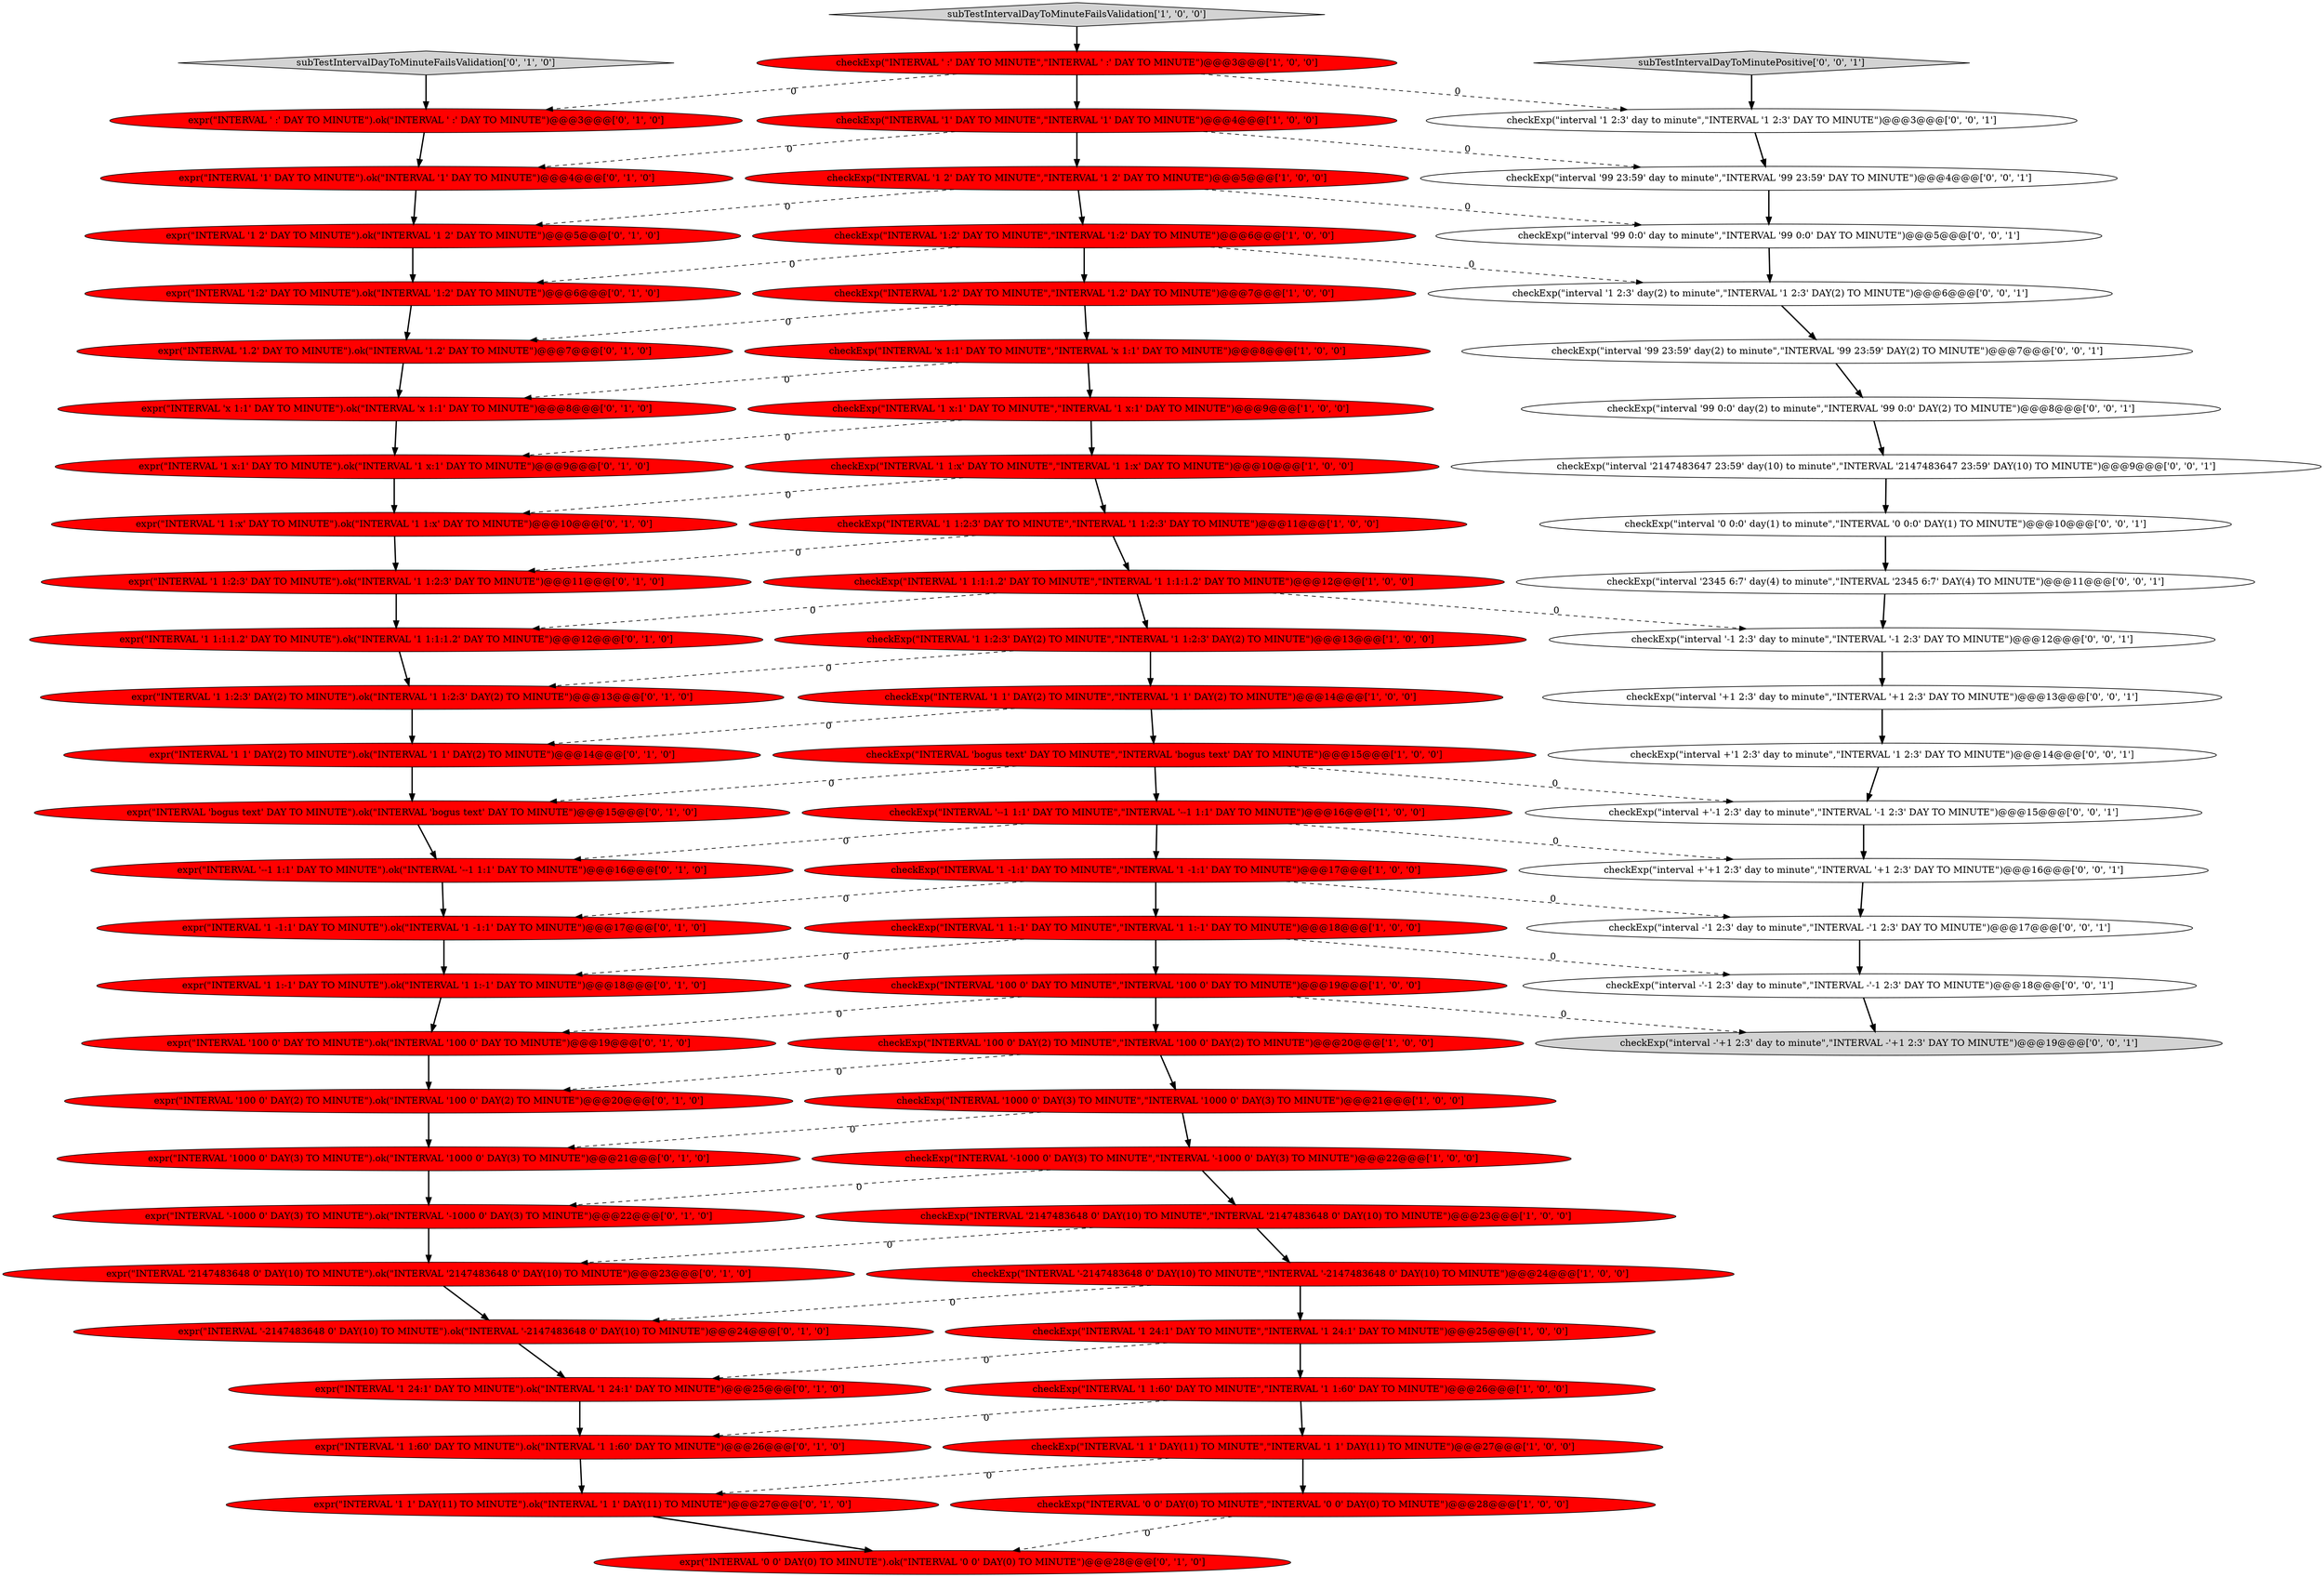 digraph {
31 [style = filled, label = "expr(\"INTERVAL '0 0' DAY(0) TO MINUTE\").ok(\"INTERVAL '0 0' DAY(0) TO MINUTE\")@@@28@@@['0', '1', '0']", fillcolor = red, shape = ellipse image = "AAA1AAABBB2BBB"];
2 [style = filled, label = "checkExp(\"INTERVAL '1 1:2:3' DAY(2) TO MINUTE\",\"INTERVAL '1 1:2:3' DAY(2) TO MINUTE\")@@@13@@@['1', '0', '0']", fillcolor = red, shape = ellipse image = "AAA1AAABBB1BBB"];
23 [style = filled, label = "checkExp(\"INTERVAL '100 0' DAY(2) TO MINUTE\",\"INTERVAL '100 0' DAY(2) TO MINUTE\")@@@20@@@['1', '0', '0']", fillcolor = red, shape = ellipse image = "AAA1AAABBB1BBB"];
8 [style = filled, label = "checkExp(\"INTERVAL '--1 1:1' DAY TO MINUTE\",\"INTERVAL '--1 1:1' DAY TO MINUTE\")@@@16@@@['1', '0', '0']", fillcolor = red, shape = ellipse image = "AAA1AAABBB1BBB"];
13 [style = filled, label = "checkExp(\"INTERVAL '1 2' DAY TO MINUTE\",\"INTERVAL '1 2' DAY TO MINUTE\")@@@5@@@['1', '0', '0']", fillcolor = red, shape = ellipse image = "AAA1AAABBB1BBB"];
24 [style = filled, label = "checkExp(\"INTERVAL '1000 0' DAY(3) TO MINUTE\",\"INTERVAL '1000 0' DAY(3) TO MINUTE\")@@@21@@@['1', '0', '0']", fillcolor = red, shape = ellipse image = "AAA1AAABBB1BBB"];
30 [style = filled, label = "expr(\"INTERVAL '1:2' DAY TO MINUTE\").ok(\"INTERVAL '1:2' DAY TO MINUTE\")@@@6@@@['0', '1', '0']", fillcolor = red, shape = ellipse image = "AAA1AAABBB2BBB"];
43 [style = filled, label = "expr(\"INTERVAL '1 1:2:3' DAY(2) TO MINUTE\").ok(\"INTERVAL '1 1:2:3' DAY(2) TO MINUTE\")@@@13@@@['0', '1', '0']", fillcolor = red, shape = ellipse image = "AAA1AAABBB2BBB"];
38 [style = filled, label = "expr(\"INTERVAL '-2147483648 0' DAY(10) TO MINUTE\").ok(\"INTERVAL '-2147483648 0' DAY(10) TO MINUTE\")@@@24@@@['0', '1', '0']", fillcolor = red, shape = ellipse image = "AAA1AAABBB2BBB"];
22 [style = filled, label = "checkExp(\"INTERVAL '1 1:60' DAY TO MINUTE\",\"INTERVAL '1 1:60' DAY TO MINUTE\")@@@26@@@['1', '0', '0']", fillcolor = red, shape = ellipse image = "AAA1AAABBB1BBB"];
18 [style = filled, label = "checkExp(\"INTERVAL '1 1:-1' DAY TO MINUTE\",\"INTERVAL '1 1:-1' DAY TO MINUTE\")@@@18@@@['1', '0', '0']", fillcolor = red, shape = ellipse image = "AAA1AAABBB1BBB"];
10 [style = filled, label = "checkExp(\"INTERVAL '1' DAY TO MINUTE\",\"INTERVAL '1' DAY TO MINUTE\")@@@4@@@['1', '0', '0']", fillcolor = red, shape = ellipse image = "AAA1AAABBB1BBB"];
1 [style = filled, label = "checkExp(\"INTERVAL 'bogus text' DAY TO MINUTE\",\"INTERVAL 'bogus text' DAY TO MINUTE\")@@@15@@@['1', '0', '0']", fillcolor = red, shape = ellipse image = "AAA1AAABBB1BBB"];
29 [style = filled, label = "expr(\"INTERVAL '1 1:2:3' DAY TO MINUTE\").ok(\"INTERVAL '1 1:2:3' DAY TO MINUTE\")@@@11@@@['0', '1', '0']", fillcolor = red, shape = ellipse image = "AAA1AAABBB2BBB"];
67 [style = filled, label = "checkExp(\"interval +'+1 2:3' day to minute\",\"INTERVAL '+1 2:3' DAY TO MINUTE\")@@@16@@@['0', '0', '1']", fillcolor = white, shape = ellipse image = "AAA0AAABBB3BBB"];
17 [style = filled, label = "checkExp(\"INTERVAL '2147483648 0' DAY(10) TO MINUTE\",\"INTERVAL '2147483648 0' DAY(10) TO MINUTE\")@@@23@@@['1', '0', '0']", fillcolor = red, shape = ellipse image = "AAA1AAABBB1BBB"];
49 [style = filled, label = "expr(\"INTERVAL '1000 0' DAY(3) TO MINUTE\").ok(\"INTERVAL '1000 0' DAY(3) TO MINUTE\")@@@21@@@['0', '1', '0']", fillcolor = red, shape = ellipse image = "AAA1AAABBB2BBB"];
16 [style = filled, label = "checkExp(\"INTERVAL '-2147483648 0' DAY(10) TO MINUTE\",\"INTERVAL '-2147483648 0' DAY(10) TO MINUTE\")@@@24@@@['1', '0', '0']", fillcolor = red, shape = ellipse image = "AAA1AAABBB1BBB"];
35 [style = filled, label = "expr(\"INTERVAL '1' DAY TO MINUTE\").ok(\"INTERVAL '1' DAY TO MINUTE\")@@@4@@@['0', '1', '0']", fillcolor = red, shape = ellipse image = "AAA1AAABBB2BBB"];
64 [style = filled, label = "checkExp(\"interval '-1 2:3' day to minute\",\"INTERVAL '-1 2:3' DAY TO MINUTE\")@@@12@@@['0', '0', '1']", fillcolor = white, shape = ellipse image = "AAA0AAABBB3BBB"];
70 [style = filled, label = "checkExp(\"interval '0 0:0' day(1) to minute\",\"INTERVAL '0 0:0' DAY(1) TO MINUTE\")@@@10@@@['0', '0', '1']", fillcolor = white, shape = ellipse image = "AAA0AAABBB3BBB"];
44 [style = filled, label = "expr(\"INTERVAL '1 1' DAY(2) TO MINUTE\").ok(\"INTERVAL '1 1' DAY(2) TO MINUTE\")@@@14@@@['0', '1', '0']", fillcolor = red, shape = ellipse image = "AAA1AAABBB2BBB"];
7 [style = filled, label = "checkExp(\"INTERVAL '1 1:2:3' DAY TO MINUTE\",\"INTERVAL '1 1:2:3' DAY TO MINUTE\")@@@11@@@['1', '0', '0']", fillcolor = red, shape = ellipse image = "AAA1AAABBB1BBB"];
51 [style = filled, label = "expr(\"INTERVAL '1 1:1:1.2' DAY TO MINUTE\").ok(\"INTERVAL '1 1:1:1.2' DAY TO MINUTE\")@@@12@@@['0', '1', '0']", fillcolor = red, shape = ellipse image = "AAA1AAABBB2BBB"];
40 [style = filled, label = "expr(\"INTERVAL '1.2' DAY TO MINUTE\").ok(\"INTERVAL '1.2' DAY TO MINUTE\")@@@7@@@['0', '1', '0']", fillcolor = red, shape = ellipse image = "AAA1AAABBB2BBB"];
56 [style = filled, label = "checkExp(\"interval -'1 2:3' day to minute\",\"INTERVAL -'1 2:3' DAY TO MINUTE\")@@@17@@@['0', '0', '1']", fillcolor = white, shape = ellipse image = "AAA0AAABBB3BBB"];
62 [style = filled, label = "checkExp(\"interval '1 2:3' day to minute\",\"INTERVAL '1 2:3' DAY TO MINUTE\")@@@3@@@['0', '0', '1']", fillcolor = white, shape = ellipse image = "AAA0AAABBB3BBB"];
39 [style = filled, label = "subTestIntervalDayToMinuteFailsValidation['0', '1', '0']", fillcolor = lightgray, shape = diamond image = "AAA0AAABBB2BBB"];
0 [style = filled, label = "checkExp(\"INTERVAL '1 x:1' DAY TO MINUTE\",\"INTERVAL '1 x:1' DAY TO MINUTE\")@@@9@@@['1', '0', '0']", fillcolor = red, shape = ellipse image = "AAA1AAABBB1BBB"];
5 [style = filled, label = "checkExp(\"INTERVAL '-1000 0' DAY(3) TO MINUTE\",\"INTERVAL '-1000 0' DAY(3) TO MINUTE\")@@@22@@@['1', '0', '0']", fillcolor = red, shape = ellipse image = "AAA1AAABBB1BBB"];
61 [style = filled, label = "checkExp(\"interval +'1 2:3' day to minute\",\"INTERVAL '1 2:3' DAY TO MINUTE\")@@@14@@@['0', '0', '1']", fillcolor = white, shape = ellipse image = "AAA0AAABBB3BBB"];
54 [style = filled, label = "checkExp(\"interval '1 2:3' day(2) to minute\",\"INTERVAL '1 2:3' DAY(2) TO MINUTE\")@@@6@@@['0', '0', '1']", fillcolor = white, shape = ellipse image = "AAA0AAABBB3BBB"];
47 [style = filled, label = "expr(\"INTERVAL '1 1:-1' DAY TO MINUTE\").ok(\"INTERVAL '1 1:-1' DAY TO MINUTE\")@@@18@@@['0', '1', '0']", fillcolor = red, shape = ellipse image = "AAA1AAABBB2BBB"];
48 [style = filled, label = "expr(\"INTERVAL ' :' DAY TO MINUTE\").ok(\"INTERVAL ' :' DAY TO MINUTE\")@@@3@@@['0', '1', '0']", fillcolor = red, shape = ellipse image = "AAA1AAABBB2BBB"];
27 [style = filled, label = "expr(\"INTERVAL '100 0' DAY TO MINUTE\").ok(\"INTERVAL '100 0' DAY TO MINUTE\")@@@19@@@['0', '1', '0']", fillcolor = red, shape = ellipse image = "AAA1AAABBB2BBB"];
65 [style = filled, label = "checkExp(\"interval '99 0:0' day to minute\",\"INTERVAL '99 0:0' DAY TO MINUTE\")@@@5@@@['0', '0', '1']", fillcolor = white, shape = ellipse image = "AAA0AAABBB3BBB"];
66 [style = filled, label = "checkExp(\"interval '99 23:59' day(2) to minute\",\"INTERVAL '99 23:59' DAY(2) TO MINUTE\")@@@7@@@['0', '0', '1']", fillcolor = white, shape = ellipse image = "AAA0AAABBB3BBB"];
6 [style = filled, label = "checkExp(\"INTERVAL '0 0' DAY(0) TO MINUTE\",\"INTERVAL '0 0' DAY(0) TO MINUTE\")@@@28@@@['1', '0', '0']", fillcolor = red, shape = ellipse image = "AAA1AAABBB1BBB"];
71 [style = filled, label = "checkExp(\"interval '+1 2:3' day to minute\",\"INTERVAL '+1 2:3' DAY TO MINUTE\")@@@13@@@['0', '0', '1']", fillcolor = white, shape = ellipse image = "AAA0AAABBB3BBB"];
42 [style = filled, label = "expr(\"INTERVAL '2147483648 0' DAY(10) TO MINUTE\").ok(\"INTERVAL '2147483648 0' DAY(10) TO MINUTE\")@@@23@@@['0', '1', '0']", fillcolor = red, shape = ellipse image = "AAA1AAABBB2BBB"];
21 [style = filled, label = "checkExp(\"INTERVAL '1 1' DAY(11) TO MINUTE\",\"INTERVAL '1 1' DAY(11) TO MINUTE\")@@@27@@@['1', '0', '0']", fillcolor = red, shape = ellipse image = "AAA1AAABBB1BBB"];
25 [style = filled, label = "subTestIntervalDayToMinuteFailsValidation['1', '0', '0']", fillcolor = lightgray, shape = diamond image = "AAA0AAABBB1BBB"];
20 [style = filled, label = "checkExp(\"INTERVAL 'x 1:1' DAY TO MINUTE\",\"INTERVAL 'x 1:1' DAY TO MINUTE\")@@@8@@@['1', '0', '0']", fillcolor = red, shape = ellipse image = "AAA1AAABBB1BBB"];
11 [style = filled, label = "checkExp(\"INTERVAL '1 1' DAY(2) TO MINUTE\",\"INTERVAL '1 1' DAY(2) TO MINUTE\")@@@14@@@['1', '0', '0']", fillcolor = red, shape = ellipse image = "AAA1AAABBB1BBB"];
28 [style = filled, label = "expr(\"INTERVAL 'x 1:1' DAY TO MINUTE\").ok(\"INTERVAL 'x 1:1' DAY TO MINUTE\")@@@8@@@['0', '1', '0']", fillcolor = red, shape = ellipse image = "AAA1AAABBB2BBB"];
32 [style = filled, label = "expr(\"INTERVAL '1 1:60' DAY TO MINUTE\").ok(\"INTERVAL '1 1:60' DAY TO MINUTE\")@@@26@@@['0', '1', '0']", fillcolor = red, shape = ellipse image = "AAA1AAABBB2BBB"];
69 [style = filled, label = "checkExp(\"interval -'-1 2:3' day to minute\",\"INTERVAL -'-1 2:3' DAY TO MINUTE\")@@@18@@@['0', '0', '1']", fillcolor = white, shape = ellipse image = "AAA0AAABBB3BBB"];
33 [style = filled, label = "expr(\"INTERVAL '1 1' DAY(11) TO MINUTE\").ok(\"INTERVAL '1 1' DAY(11) TO MINUTE\")@@@27@@@['0', '1', '0']", fillcolor = red, shape = ellipse image = "AAA1AAABBB2BBB"];
68 [style = filled, label = "checkExp(\"interval '99 0:0' day(2) to minute\",\"INTERVAL '99 0:0' DAY(2) TO MINUTE\")@@@8@@@['0', '0', '1']", fillcolor = white, shape = ellipse image = "AAA0AAABBB3BBB"];
36 [style = filled, label = "expr(\"INTERVAL 'bogus text' DAY TO MINUTE\").ok(\"INTERVAL 'bogus text' DAY TO MINUTE\")@@@15@@@['0', '1', '0']", fillcolor = red, shape = ellipse image = "AAA1AAABBB2BBB"];
14 [style = filled, label = "checkExp(\"INTERVAL '1 -1:1' DAY TO MINUTE\",\"INTERVAL '1 -1:1' DAY TO MINUTE\")@@@17@@@['1', '0', '0']", fillcolor = red, shape = ellipse image = "AAA1AAABBB1BBB"];
19 [style = filled, label = "checkExp(\"INTERVAL '1:2' DAY TO MINUTE\",\"INTERVAL '1:2' DAY TO MINUTE\")@@@6@@@['1', '0', '0']", fillcolor = red, shape = ellipse image = "AAA1AAABBB1BBB"];
41 [style = filled, label = "expr(\"INTERVAL '1 1:x' DAY TO MINUTE\").ok(\"INTERVAL '1 1:x' DAY TO MINUTE\")@@@10@@@['0', '1', '0']", fillcolor = red, shape = ellipse image = "AAA1AAABBB2BBB"];
46 [style = filled, label = "expr(\"INTERVAL '-1000 0' DAY(3) TO MINUTE\").ok(\"INTERVAL '-1000 0' DAY(3) TO MINUTE\")@@@22@@@['0', '1', '0']", fillcolor = red, shape = ellipse image = "AAA1AAABBB2BBB"];
60 [style = filled, label = "checkExp(\"interval +'-1 2:3' day to minute\",\"INTERVAL '-1 2:3' DAY TO MINUTE\")@@@15@@@['0', '0', '1']", fillcolor = white, shape = ellipse image = "AAA0AAABBB3BBB"];
63 [style = filled, label = "checkExp(\"interval '2345 6:7' day(4) to minute\",\"INTERVAL '2345 6:7' DAY(4) TO MINUTE\")@@@11@@@['0', '0', '1']", fillcolor = white, shape = ellipse image = "AAA0AAABBB3BBB"];
57 [style = filled, label = "subTestIntervalDayToMinutePositive['0', '0', '1']", fillcolor = lightgray, shape = diamond image = "AAA0AAABBB3BBB"];
52 [style = filled, label = "expr(\"INTERVAL '--1 1:1' DAY TO MINUTE\").ok(\"INTERVAL '--1 1:1' DAY TO MINUTE\")@@@16@@@['0', '1', '0']", fillcolor = red, shape = ellipse image = "AAA1AAABBB2BBB"];
53 [style = filled, label = "expr(\"INTERVAL '1 x:1' DAY TO MINUTE\").ok(\"INTERVAL '1 x:1' DAY TO MINUTE\")@@@9@@@['0', '1', '0']", fillcolor = red, shape = ellipse image = "AAA1AAABBB2BBB"];
3 [style = filled, label = "checkExp(\"INTERVAL '1.2' DAY TO MINUTE\",\"INTERVAL '1.2' DAY TO MINUTE\")@@@7@@@['1', '0', '0']", fillcolor = red, shape = ellipse image = "AAA1AAABBB1BBB"];
34 [style = filled, label = "expr(\"INTERVAL '100 0' DAY(2) TO MINUTE\").ok(\"INTERVAL '100 0' DAY(2) TO MINUTE\")@@@20@@@['0', '1', '0']", fillcolor = red, shape = ellipse image = "AAA1AAABBB2BBB"];
12 [style = filled, label = "checkExp(\"INTERVAL ' :' DAY TO MINUTE\",\"INTERVAL ' :' DAY TO MINUTE\")@@@3@@@['1', '0', '0']", fillcolor = red, shape = ellipse image = "AAA1AAABBB1BBB"];
50 [style = filled, label = "expr(\"INTERVAL '1 2' DAY TO MINUTE\").ok(\"INTERVAL '1 2' DAY TO MINUTE\")@@@5@@@['0', '1', '0']", fillcolor = red, shape = ellipse image = "AAA1AAABBB2BBB"];
45 [style = filled, label = "expr(\"INTERVAL '1 -1:1' DAY TO MINUTE\").ok(\"INTERVAL '1 -1:1' DAY TO MINUTE\")@@@17@@@['0', '1', '0']", fillcolor = red, shape = ellipse image = "AAA1AAABBB2BBB"];
9 [style = filled, label = "checkExp(\"INTERVAL '1 24:1' DAY TO MINUTE\",\"INTERVAL '1 24:1' DAY TO MINUTE\")@@@25@@@['1', '0', '0']", fillcolor = red, shape = ellipse image = "AAA1AAABBB1BBB"];
55 [style = filled, label = "checkExp(\"interval '2147483647 23:59' day(10) to minute\",\"INTERVAL '2147483647 23:59' DAY(10) TO MINUTE\")@@@9@@@['0', '0', '1']", fillcolor = white, shape = ellipse image = "AAA0AAABBB3BBB"];
58 [style = filled, label = "checkExp(\"interval -'+1 2:3' day to minute\",\"INTERVAL -'+1 2:3' DAY TO MINUTE\")@@@19@@@['0', '0', '1']", fillcolor = lightgray, shape = ellipse image = "AAA0AAABBB3BBB"];
59 [style = filled, label = "checkExp(\"interval '99 23:59' day to minute\",\"INTERVAL '99 23:59' DAY TO MINUTE\")@@@4@@@['0', '0', '1']", fillcolor = white, shape = ellipse image = "AAA0AAABBB3BBB"];
37 [style = filled, label = "expr(\"INTERVAL '1 24:1' DAY TO MINUTE\").ok(\"INTERVAL '1 24:1' DAY TO MINUTE\")@@@25@@@['0', '1', '0']", fillcolor = red, shape = ellipse image = "AAA1AAABBB2BBB"];
26 [style = filled, label = "checkExp(\"INTERVAL '1 1:1:1.2' DAY TO MINUTE\",\"INTERVAL '1 1:1:1.2' DAY TO MINUTE\")@@@12@@@['1', '0', '0']", fillcolor = red, shape = ellipse image = "AAA1AAABBB1BBB"];
15 [style = filled, label = "checkExp(\"INTERVAL '100 0' DAY TO MINUTE\",\"INTERVAL '100 0' DAY TO MINUTE\")@@@19@@@['1', '0', '0']", fillcolor = red, shape = ellipse image = "AAA1AAABBB1BBB"];
4 [style = filled, label = "checkExp(\"INTERVAL '1 1:x' DAY TO MINUTE\",\"INTERVAL '1 1:x' DAY TO MINUTE\")@@@10@@@['1', '0', '0']", fillcolor = red, shape = ellipse image = "AAA1AAABBB1BBB"];
15->58 [style = dashed, label="0"];
3->40 [style = dashed, label="0"];
13->50 [style = dashed, label="0"];
65->54 [style = bold, label=""];
57->62 [style = bold, label=""];
20->0 [style = bold, label=""];
48->35 [style = bold, label=""];
47->27 [style = bold, label=""];
13->65 [style = dashed, label="0"];
7->26 [style = bold, label=""];
12->10 [style = bold, label=""];
19->30 [style = dashed, label="0"];
5->46 [style = dashed, label="0"];
35->50 [style = bold, label=""];
69->58 [style = bold, label=""];
53->41 [style = bold, label=""];
37->32 [style = bold, label=""];
30->40 [style = bold, label=""];
43->44 [style = bold, label=""];
19->3 [style = bold, label=""];
29->51 [style = bold, label=""];
16->9 [style = bold, label=""];
17->16 [style = bold, label=""];
46->42 [style = bold, label=""];
64->71 [style = bold, label=""];
23->34 [style = dashed, label="0"];
19->54 [style = dashed, label="0"];
50->30 [style = bold, label=""];
18->15 [style = bold, label=""];
52->45 [style = bold, label=""];
6->31 [style = dashed, label="0"];
54->66 [style = bold, label=""];
5->17 [style = bold, label=""];
56->69 [style = bold, label=""];
67->56 [style = bold, label=""];
24->5 [style = bold, label=""];
9->37 [style = dashed, label="0"];
2->43 [style = dashed, label="0"];
71->61 [style = bold, label=""];
38->37 [style = bold, label=""];
49->46 [style = bold, label=""];
14->18 [style = bold, label=""];
12->48 [style = dashed, label="0"];
10->35 [style = dashed, label="0"];
42->38 [style = bold, label=""];
4->41 [style = dashed, label="0"];
9->22 [style = bold, label=""];
1->8 [style = bold, label=""];
14->56 [style = dashed, label="0"];
36->52 [style = bold, label=""];
34->49 [style = bold, label=""];
11->44 [style = dashed, label="0"];
59->65 [style = bold, label=""];
8->14 [style = bold, label=""];
8->67 [style = dashed, label="0"];
17->42 [style = dashed, label="0"];
32->33 [style = bold, label=""];
4->7 [style = bold, label=""];
12->62 [style = dashed, label="0"];
55->70 [style = bold, label=""];
13->19 [style = bold, label=""];
27->34 [style = bold, label=""];
26->64 [style = dashed, label="0"];
10->13 [style = bold, label=""];
14->45 [style = dashed, label="0"];
51->43 [style = bold, label=""];
10->59 [style = dashed, label="0"];
2->11 [style = bold, label=""];
8->52 [style = dashed, label="0"];
24->49 [style = dashed, label="0"];
62->59 [style = bold, label=""];
15->23 [style = bold, label=""];
16->38 [style = dashed, label="0"];
39->48 [style = bold, label=""];
26->51 [style = dashed, label="0"];
18->47 [style = dashed, label="0"];
44->36 [style = bold, label=""];
61->60 [style = bold, label=""];
21->6 [style = bold, label=""];
11->1 [style = bold, label=""];
28->53 [style = bold, label=""];
63->64 [style = bold, label=""];
41->29 [style = bold, label=""];
18->69 [style = dashed, label="0"];
20->28 [style = dashed, label="0"];
66->68 [style = bold, label=""];
22->21 [style = bold, label=""];
0->53 [style = dashed, label="0"];
70->63 [style = bold, label=""];
22->32 [style = dashed, label="0"];
1->60 [style = dashed, label="0"];
40->28 [style = bold, label=""];
26->2 [style = bold, label=""];
23->24 [style = bold, label=""];
3->20 [style = bold, label=""];
60->67 [style = bold, label=""];
1->36 [style = dashed, label="0"];
25->12 [style = bold, label=""];
0->4 [style = bold, label=""];
21->33 [style = dashed, label="0"];
68->55 [style = bold, label=""];
45->47 [style = bold, label=""];
33->31 [style = bold, label=""];
7->29 [style = dashed, label="0"];
15->27 [style = dashed, label="0"];
}
